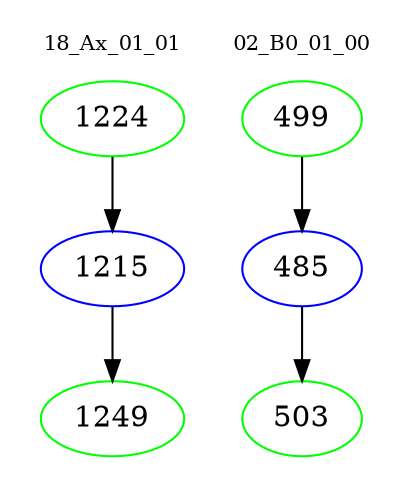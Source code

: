 digraph{
subgraph cluster_0 {
color = white
label = "18_Ax_01_01";
fontsize=10;
T0_1224 [label="1224", color="green"]
T0_1224 -> T0_1215 [color="black"]
T0_1215 [label="1215", color="blue"]
T0_1215 -> T0_1249 [color="black"]
T0_1249 [label="1249", color="green"]
}
subgraph cluster_1 {
color = white
label = "02_B0_01_00";
fontsize=10;
T1_499 [label="499", color="green"]
T1_499 -> T1_485 [color="black"]
T1_485 [label="485", color="blue"]
T1_485 -> T1_503 [color="black"]
T1_503 [label="503", color="green"]
}
}
